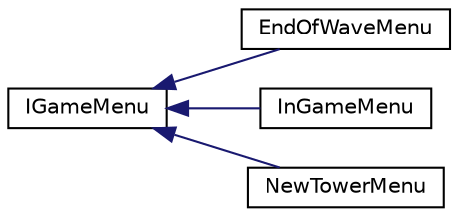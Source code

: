 digraph "Graphical Class Hierarchy"
{
 // LATEX_PDF_SIZE
  edge [fontname="Helvetica",fontsize="10",labelfontname="Helvetica",labelfontsize="10"];
  node [fontname="Helvetica",fontsize="10",shape=record];
  rankdir="LR";
  Node0 [label="IGameMenu",height=0.2,width=0.4,color="black", fillcolor="white", style="filled",URL="$class_i_game_menu.html",tooltip="Defines the simple interface for all audio protocols (midi, mp3, pcm, controller) /summary>"];
  Node0 -> Node1 [dir="back",color="midnightblue",fontsize="10",style="solid",fontname="Helvetica"];
  Node1 [label="EndOfWaveMenu",height=0.2,width=0.4,color="black", fillcolor="white", style="filled",URL="$class_end_of_wave_menu.html",tooltip="Defines the simple interface for all audio protocols (midi, mp3, pcm, controller) /summary>"];
  Node0 -> Node2 [dir="back",color="midnightblue",fontsize="10",style="solid",fontname="Helvetica"];
  Node2 [label="InGameMenu",height=0.2,width=0.4,color="black", fillcolor="white", style="filled",URL="$class_in_game_menu.html",tooltip="Defines the simple interface for all audio protocols (midi, mp3, pcm, controller) /summary>"];
  Node0 -> Node3 [dir="back",color="midnightblue",fontsize="10",style="solid",fontname="Helvetica"];
  Node3 [label="NewTowerMenu",height=0.2,width=0.4,color="black", fillcolor="white", style="filled",URL="$class_new_tower_menu.html",tooltip="Defines the simple interface for all audio protocols (midi, mp3, pcm, controller) /summary>"];
}
